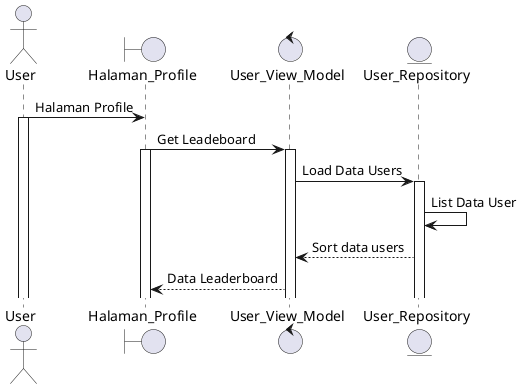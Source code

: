 @startuml Finish Order Sequence Diagram

actor User as User 
boundary Halaman_Profile as Halaman_Profile
control User_View_Model as User_View_Model
entity User_Repository as User_Repository


User -> Halaman_Profile: Halaman Profile
activate User

Halaman_Profile -> User_View_Model : Get Leadeboard
activate Halaman_Profile
activate User_View_Model

User_View_Model -> User_Repository : Load Data Users
activate User_Repository
User_Repository -> User_Repository : List Data User

User_View_Model <-- User_Repository : Sort data users

Halaman_Profile <-- User_View_Model : Data Leaderboard
@enduml

